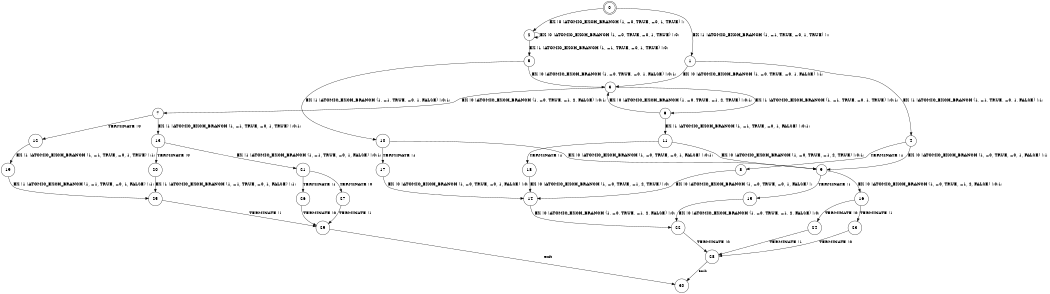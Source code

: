 digraph BCG {
size = "7, 10.5";
center = TRUE;
node [shape = circle];
0 [peripheries = 2];
0 -> 1 [label = "EX !1 !ATOMIC_EXCH_BRANCH (1, +1, TRUE, +0, 1, TRUE) !::"];
0 -> 2 [label = "EX !0 !ATOMIC_EXCH_BRANCH (1, +0, TRUE, +0, 1, TRUE) !::"];
1 -> 3 [label = "EX !0 !ATOMIC_EXCH_BRANCH (1, +0, TRUE, +0, 1, FALSE) !:1:"];
1 -> 4 [label = "EX !1 !ATOMIC_EXCH_BRANCH (1, +1, TRUE, +0, 1, FALSE) !:1:"];
2 -> 5 [label = "EX !1 !ATOMIC_EXCH_BRANCH (1, +1, TRUE, +0, 1, TRUE) !:0:"];
2 -> 2 [label = "EX !0 !ATOMIC_EXCH_BRANCH (1, +0, TRUE, +0, 1, TRUE) !:0:"];
3 -> 6 [label = "EX !1 !ATOMIC_EXCH_BRANCH (1, +1, TRUE, +0, 1, TRUE) !:0:1:"];
3 -> 7 [label = "EX !0 !ATOMIC_EXCH_BRANCH (1, +0, TRUE, +1, 2, FALSE) !:0:1:"];
4 -> 8 [label = "TERMINATE !1"];
4 -> 9 [label = "EX !0 !ATOMIC_EXCH_BRANCH (1, +0, TRUE, +0, 1, FALSE) !:1:"];
5 -> 10 [label = "EX !1 !ATOMIC_EXCH_BRANCH (1, +1, TRUE, +0, 1, FALSE) !:0:1:"];
5 -> 3 [label = "EX !0 !ATOMIC_EXCH_BRANCH (1, +0, TRUE, +0, 1, FALSE) !:0:1:"];
6 -> 11 [label = "EX !1 !ATOMIC_EXCH_BRANCH (1, +1, TRUE, +0, 1, FALSE) !:0:1:"];
6 -> 3 [label = "EX !0 !ATOMIC_EXCH_BRANCH (1, +0, TRUE, +1, 2, TRUE) !:0:1:"];
7 -> 12 [label = "TERMINATE !0"];
7 -> 13 [label = "EX !1 !ATOMIC_EXCH_BRANCH (1, +1, TRUE, +0, 1, TRUE) !:0:1:"];
8 -> 14 [label = "EX !0 !ATOMIC_EXCH_BRANCH (1, +0, TRUE, +0, 1, FALSE) !::"];
9 -> 15 [label = "TERMINATE !1"];
9 -> 16 [label = "EX !0 !ATOMIC_EXCH_BRANCH (1, +0, TRUE, +1, 2, FALSE) !:0:1:"];
10 -> 17 [label = "TERMINATE !1"];
10 -> 9 [label = "EX !0 !ATOMIC_EXCH_BRANCH (1, +0, TRUE, +0, 1, FALSE) !:0:1:"];
11 -> 18 [label = "TERMINATE !1"];
11 -> 9 [label = "EX !0 !ATOMIC_EXCH_BRANCH (1, +0, TRUE, +1, 2, TRUE) !:0:1:"];
12 -> 19 [label = "EX !1 !ATOMIC_EXCH_BRANCH (1, +1, TRUE, +0, 1, TRUE) !:1:"];
13 -> 20 [label = "TERMINATE !0"];
13 -> 21 [label = "EX !1 !ATOMIC_EXCH_BRANCH (1, +1, TRUE, +0, 1, FALSE) !:0:1:"];
14 -> 22 [label = "EX !0 !ATOMIC_EXCH_BRANCH (1, +0, TRUE, +1, 2, FALSE) !:0:"];
15 -> 22 [label = "EX !0 !ATOMIC_EXCH_BRANCH (1, +0, TRUE, +1, 2, FALSE) !:0:"];
16 -> 23 [label = "TERMINATE !1"];
16 -> 24 [label = "TERMINATE !0"];
17 -> 14 [label = "EX !0 !ATOMIC_EXCH_BRANCH (1, +0, TRUE, +0, 1, FALSE) !:0:"];
18 -> 14 [label = "EX !0 !ATOMIC_EXCH_BRANCH (1, +0, TRUE, +1, 2, TRUE) !:0:"];
19 -> 25 [label = "EX !1 !ATOMIC_EXCH_BRANCH (1, +1, TRUE, +0, 1, FALSE) !:1:"];
20 -> 25 [label = "EX !1 !ATOMIC_EXCH_BRANCH (1, +1, TRUE, +0, 1, FALSE) !:1:"];
21 -> 26 [label = "TERMINATE !1"];
21 -> 27 [label = "TERMINATE !0"];
22 -> 28 [label = "TERMINATE !0"];
23 -> 28 [label = "TERMINATE !0"];
24 -> 28 [label = "TERMINATE !1"];
25 -> 29 [label = "TERMINATE !1"];
26 -> 29 [label = "TERMINATE !0"];
27 -> 29 [label = "TERMINATE !1"];
28 -> 30 [label = "exit"];
29 -> 30 [label = "exit"];
}
